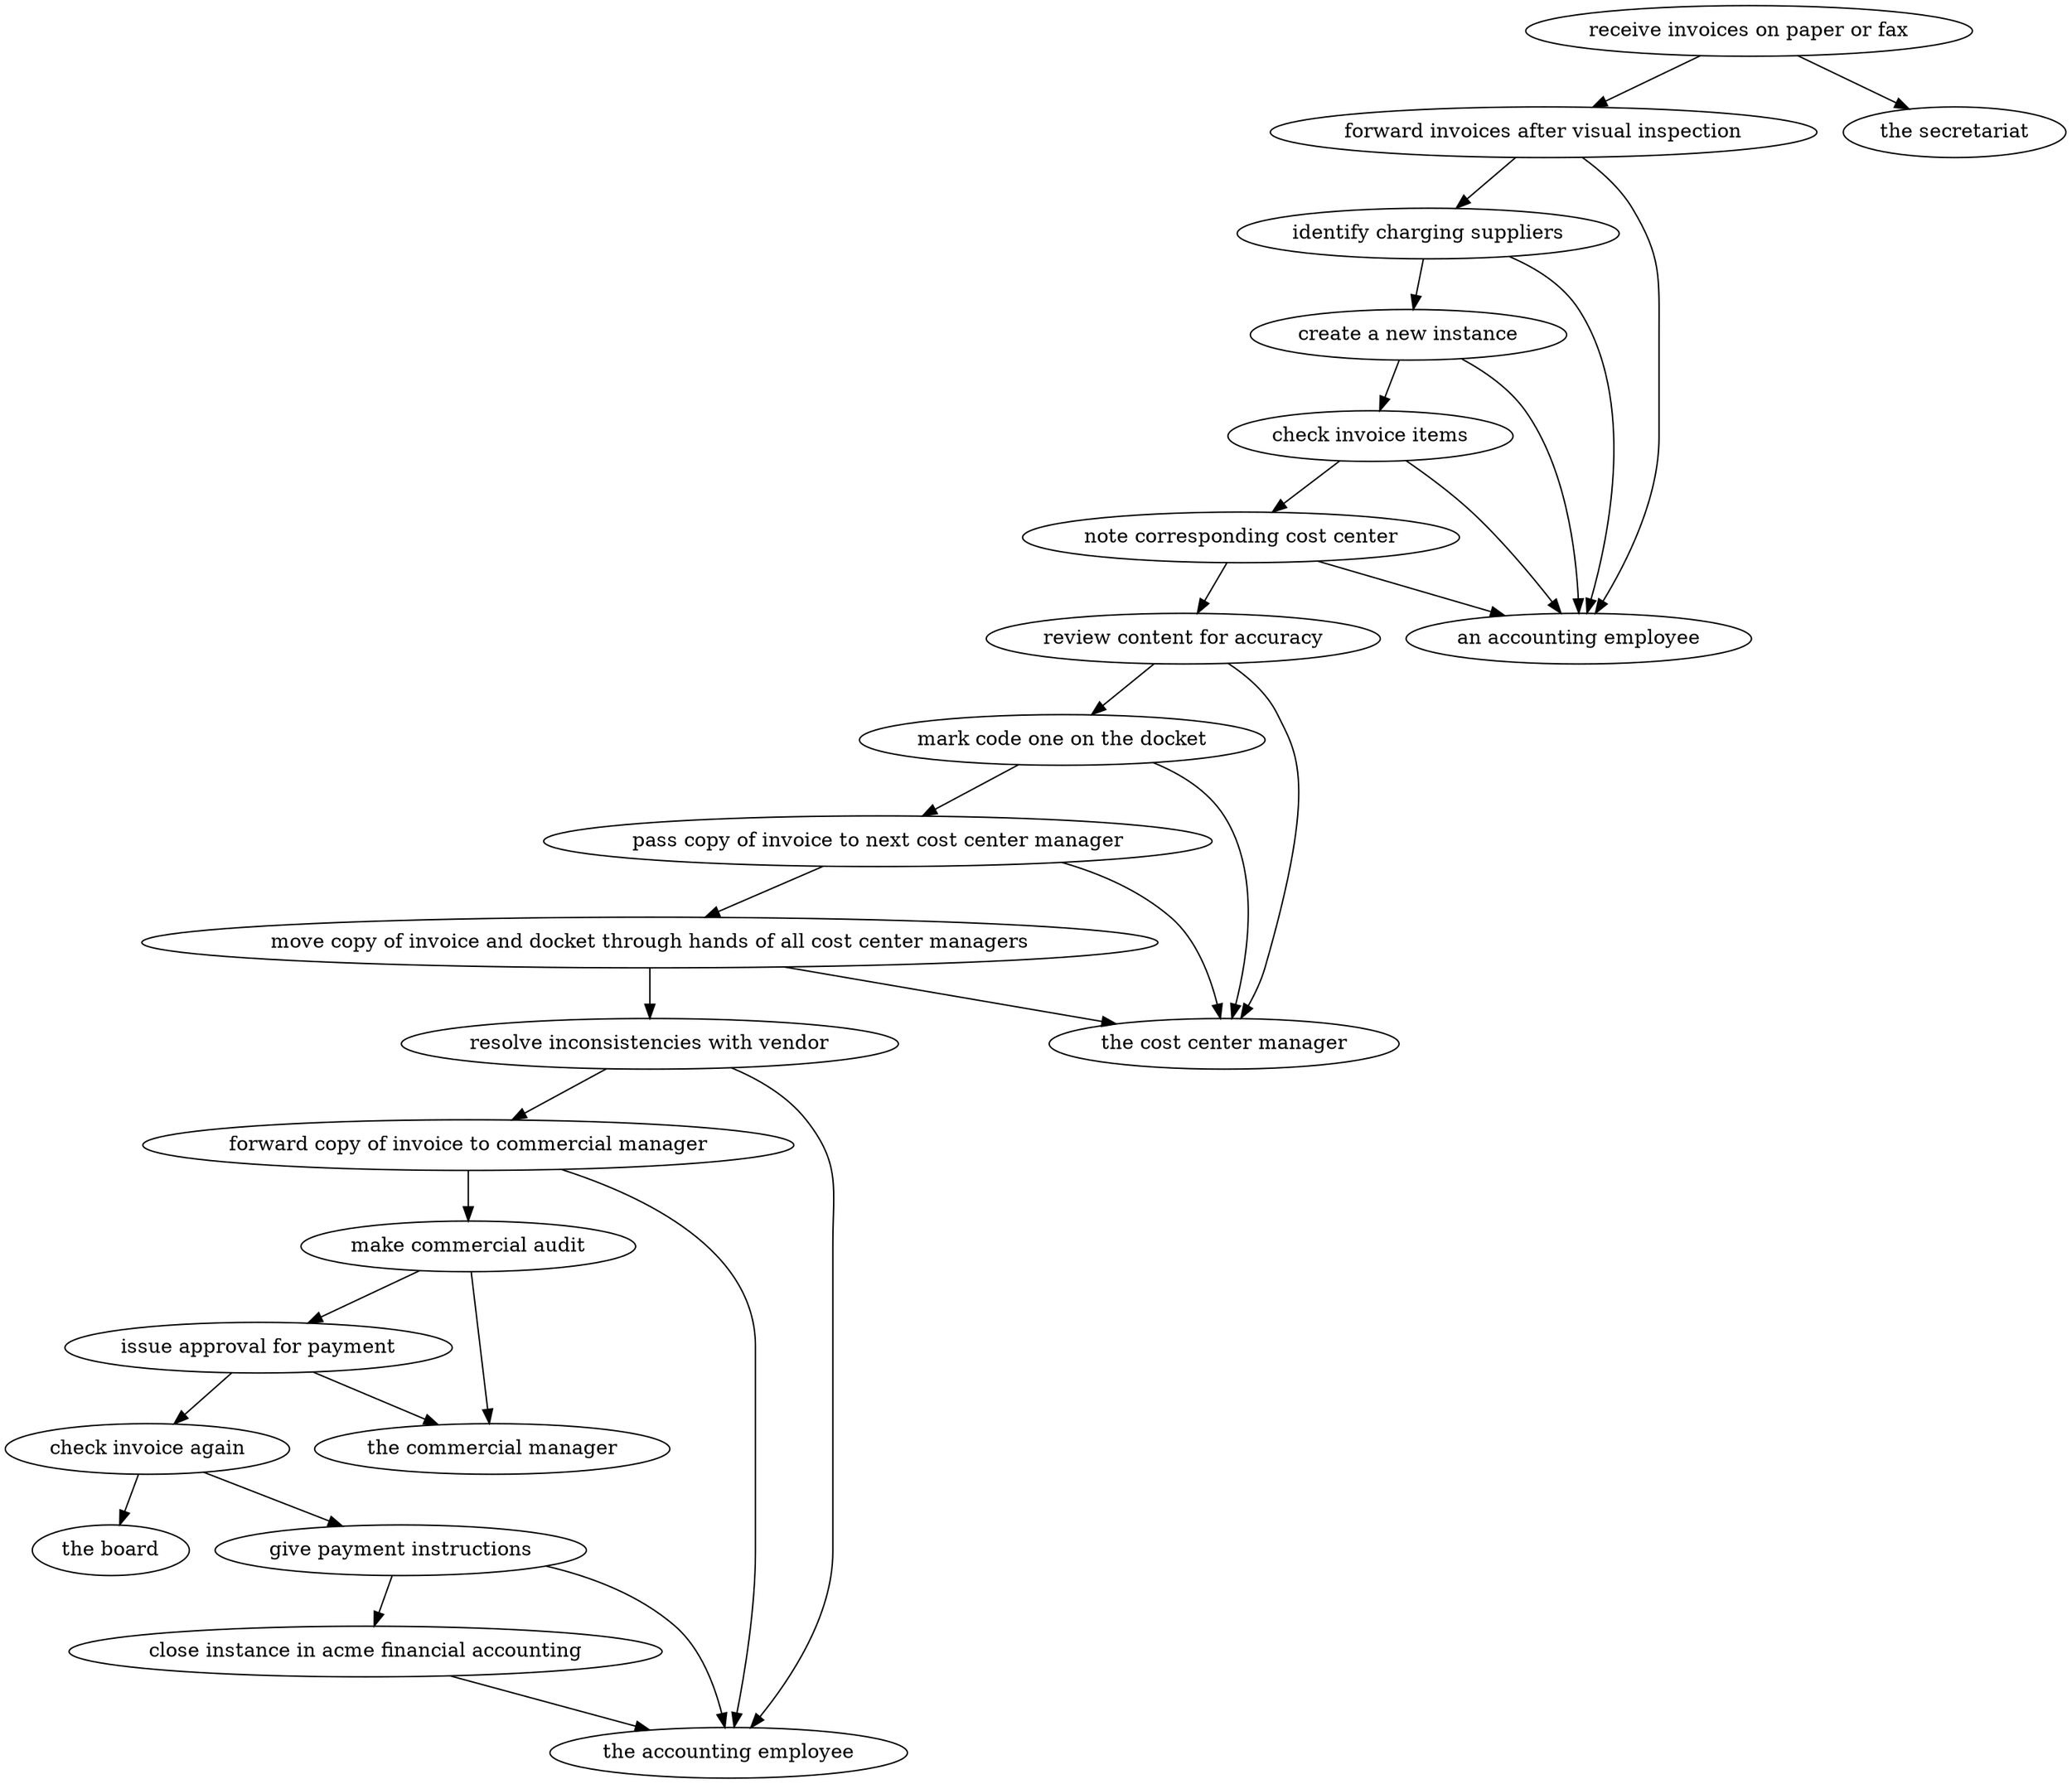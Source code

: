 strict digraph "doc-6.1" {
	graph [name="doc-6.1"];
	"receive invoices on paper or fax"	[attrs="{'type': 'Activity', 'label': 'receive invoices on paper or fax'}"];
	"forward invoices after visual inspection"	[attrs="{'type': 'Activity', 'label': 'forward invoices after visual inspection'}"];
	"receive invoices on paper or fax" -> "forward invoices after visual inspection"	[attrs="{'type': 'flow', 'label': 'flow'}"];
	"the secretariat"	[attrs="{'type': 'Actor', 'label': 'the secretariat'}"];
	"receive invoices on paper or fax" -> "the secretariat"	[attrs="{'type': 'actor performer', 'label': 'actor performer'}"];
	"identify charging suppliers"	[attrs="{'type': 'Activity', 'label': 'identify charging suppliers'}"];
	"forward invoices after visual inspection" -> "identify charging suppliers"	[attrs="{'type': 'flow', 'label': 'flow'}"];
	"an accounting employee"	[attrs="{'type': 'Actor', 'label': 'an accounting employee'}"];
	"forward invoices after visual inspection" -> "an accounting employee"	[attrs="{'type': 'actor performer', 'label': 'actor performer'}"];
	"create a new instance"	[attrs="{'type': 'Activity', 'label': 'create a new instance'}"];
	"identify charging suppliers" -> "create a new instance"	[attrs="{'type': 'flow', 'label': 'flow'}"];
	"identify charging suppliers" -> "an accounting employee"	[attrs="{'type': 'actor performer', 'label': 'actor performer'}"];
	"check invoice items"	[attrs="{'type': 'Activity', 'label': 'check invoice items'}"];
	"create a new instance" -> "check invoice items"	[attrs="{'type': 'flow', 'label': 'flow'}"];
	"create a new instance" -> "an accounting employee"	[attrs="{'type': 'actor performer', 'label': 'actor performer'}"];
	"note corresponding cost center"	[attrs="{'type': 'Activity', 'label': 'note corresponding cost center'}"];
	"check invoice items" -> "note corresponding cost center"	[attrs="{'type': 'flow', 'label': 'flow'}"];
	"check invoice items" -> "an accounting employee"	[attrs="{'type': 'actor performer', 'label': 'actor performer'}"];
	"review content for accuracy"	[attrs="{'type': 'Activity', 'label': 'review content for accuracy'}"];
	"note corresponding cost center" -> "review content for accuracy"	[attrs="{'type': 'flow', 'label': 'flow'}"];
	"note corresponding cost center" -> "an accounting employee"	[attrs="{'type': 'actor performer', 'label': 'actor performer'}"];
	"mark code one on the docket"	[attrs="{'type': 'Activity', 'label': 'mark code one on the docket'}"];
	"review content for accuracy" -> "mark code one on the docket"	[attrs="{'type': 'flow', 'label': 'flow'}"];
	"the cost center manager"	[attrs="{'type': 'Actor', 'label': 'the cost center manager'}"];
	"review content for accuracy" -> "the cost center manager"	[attrs="{'type': 'actor performer', 'label': 'actor performer'}"];
	"pass copy of invoice to next cost center manager"	[attrs="{'type': 'Activity', 'label': 'pass copy of invoice to next cost center manager'}"];
	"mark code one on the docket" -> "pass copy of invoice to next cost center manager"	[attrs="{'type': 'flow', 'label': 'flow'}"];
	"mark code one on the docket" -> "the cost center manager"	[attrs="{'type': 'actor performer', 'label': 'actor performer'}"];
	"move copy of invoice and docket through hands of all cost center managers"	[attrs="{'type': 'Activity', 'label': 'move copy of invoice and docket through hands of all cost center managers'}"];
	"pass copy of invoice to next cost center manager" -> "move copy of invoice and docket through hands of all cost center managers"	[attrs="{'type': 'flow', 'label': 'flow'}"];
	"pass copy of invoice to next cost center manager" -> "the cost center manager"	[attrs="{'type': 'actor performer', 'label': 'actor performer'}"];
	"resolve inconsistencies with vendor"	[attrs="{'type': 'Activity', 'label': 'resolve inconsistencies with vendor'}"];
	"move copy of invoice and docket through hands of all cost center managers" -> "resolve inconsistencies with vendor"	[attrs="{'type': 'flow', 'label': 'flow'}"];
	"move copy of invoice and docket through hands of all cost center managers" -> "the cost center manager"	[attrs="{'type': 'actor performer', 'label': 'actor performer'}"];
	"forward copy of invoice to commercial manager"	[attrs="{'type': 'Activity', 'label': 'forward copy of invoice to commercial manager'}"];
	"resolve inconsistencies with vendor" -> "forward copy of invoice to commercial manager"	[attrs="{'type': 'flow', 'label': 'flow'}"];
	"the accounting employee"	[attrs="{'type': 'Actor', 'label': 'the accounting employee'}"];
	"resolve inconsistencies with vendor" -> "the accounting employee"	[attrs="{'type': 'actor performer', 'label': 'actor performer'}"];
	"make commercial audit"	[attrs="{'type': 'Activity', 'label': 'make commercial audit'}"];
	"forward copy of invoice to commercial manager" -> "make commercial audit"	[attrs="{'type': 'flow', 'label': 'flow'}"];
	"forward copy of invoice to commercial manager" -> "the accounting employee"	[attrs="{'type': 'actor performer', 'label': 'actor performer'}"];
	"issue approval for payment"	[attrs="{'type': 'Activity', 'label': 'issue approval for payment'}"];
	"make commercial audit" -> "issue approval for payment"	[attrs="{'type': 'flow', 'label': 'flow'}"];
	"the commercial manager"	[attrs="{'type': 'Actor', 'label': 'the commercial manager'}"];
	"make commercial audit" -> "the commercial manager"	[attrs="{'type': 'actor performer', 'label': 'actor performer'}"];
	"check invoice again"	[attrs="{'type': 'Activity', 'label': 'check invoice again'}"];
	"issue approval for payment" -> "check invoice again"	[attrs="{'type': 'flow', 'label': 'flow'}"];
	"issue approval for payment" -> "the commercial manager"	[attrs="{'type': 'actor performer', 'label': 'actor performer'}"];
	"give payment instructions"	[attrs="{'type': 'Activity', 'label': 'give payment instructions'}"];
	"check invoice again" -> "give payment instructions"	[attrs="{'type': 'flow', 'label': 'flow'}"];
	"the board"	[attrs="{'type': 'Actor', 'label': 'the board'}"];
	"check invoice again" -> "the board"	[attrs="{'type': 'actor performer', 'label': 'actor performer'}"];
	"close instance in acme financial accounting"	[attrs="{'type': 'Activity', 'label': 'close instance in acme financial accounting'}"];
	"give payment instructions" -> "close instance in acme financial accounting"	[attrs="{'type': 'flow', 'label': 'flow'}"];
	"give payment instructions" -> "the accounting employee"	[attrs="{'type': 'actor performer', 'label': 'actor performer'}"];
	"close instance in acme financial accounting" -> "the accounting employee"	[attrs="{'type': 'actor performer', 'label': 'actor performer'}"];
}
